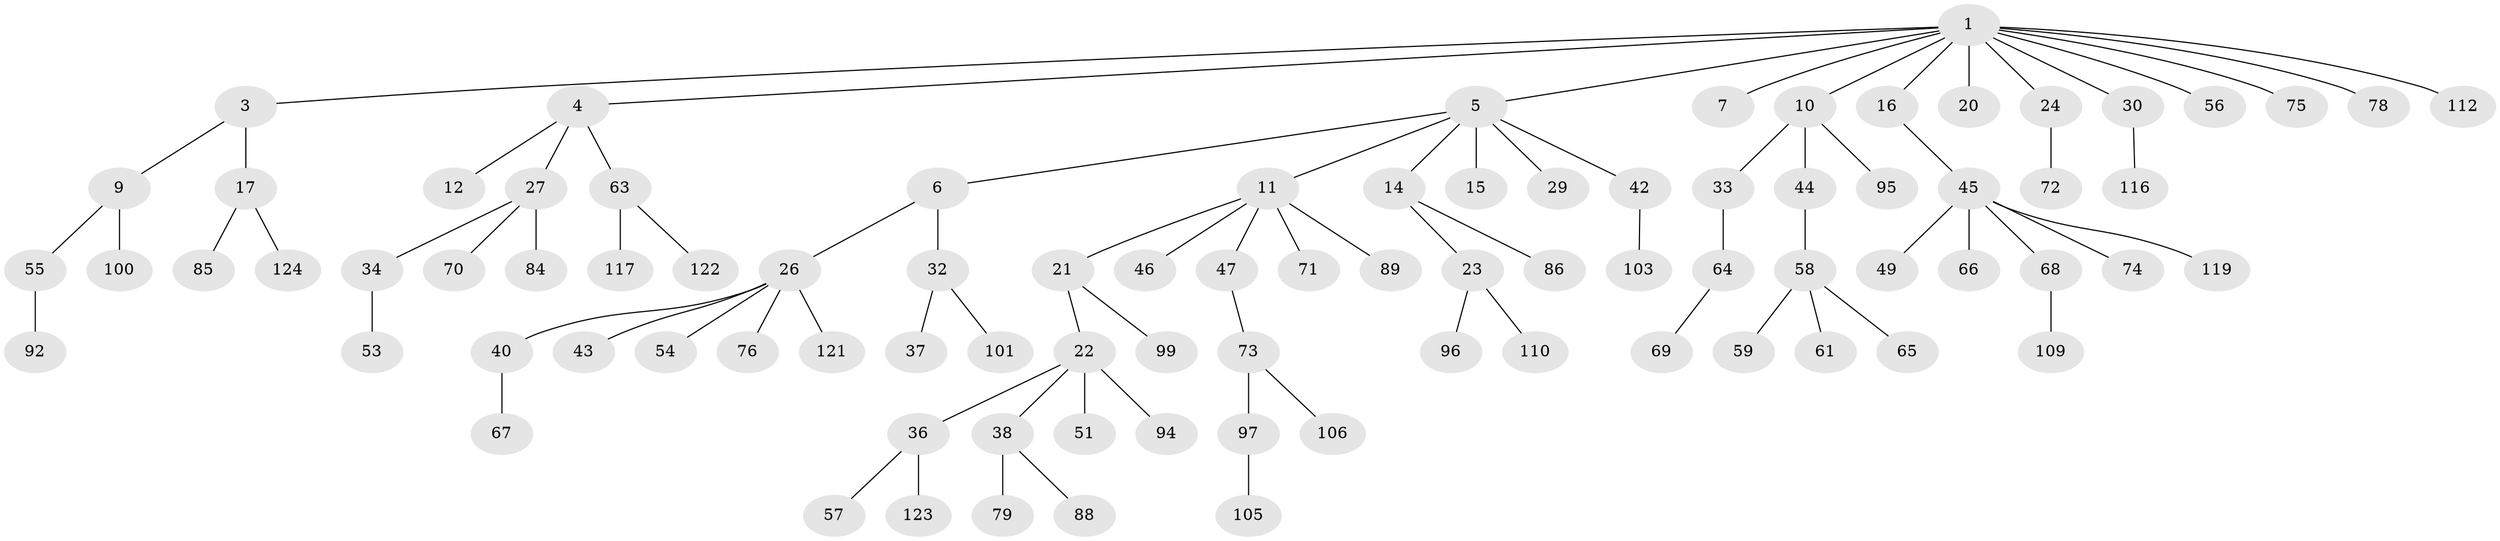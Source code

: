 // Generated by graph-tools (version 1.1) at 2025/52/02/27/25 19:52:11]
// undirected, 88 vertices, 87 edges
graph export_dot {
graph [start="1"]
  node [color=gray90,style=filled];
  1 [super="+2"];
  3 [super="+8"];
  4;
  5 [super="+108"];
  6 [super="+19"];
  7 [super="+102"];
  9 [super="+50"];
  10 [super="+115"];
  11 [super="+13"];
  12 [super="+31"];
  14 [super="+39"];
  15 [super="+18"];
  16;
  17 [super="+52"];
  20 [super="+35"];
  21 [super="+114"];
  22 [super="+25"];
  23 [super="+28"];
  24;
  26 [super="+41"];
  27 [super="+60"];
  29;
  30 [super="+62"];
  32 [super="+82"];
  33;
  34;
  36 [super="+81"];
  37;
  38 [super="+91"];
  40 [super="+87"];
  42 [super="+107"];
  43;
  44;
  45 [super="+48"];
  46;
  47;
  49;
  51;
  53;
  54 [super="+111"];
  55;
  56;
  57;
  58 [super="+113"];
  59;
  61;
  63 [super="+98"];
  64;
  65;
  66;
  67;
  68;
  69;
  70;
  71 [super="+77"];
  72 [super="+90"];
  73 [super="+83"];
  74;
  75;
  76 [super="+80"];
  78;
  79;
  84 [super="+93"];
  85;
  86;
  88;
  89;
  92 [super="+120"];
  94 [super="+104"];
  95;
  96;
  97;
  99;
  100;
  101;
  103;
  105;
  106;
  109;
  110;
  112;
  116;
  117 [super="+118"];
  119;
  121;
  122;
  123;
  124;
  1 -- 5;
  1 -- 24;
  1 -- 75;
  1 -- 78;
  1 -- 112;
  1 -- 3;
  1 -- 4;
  1 -- 7;
  1 -- 10;
  1 -- 16;
  1 -- 20;
  1 -- 56;
  1 -- 30;
  3 -- 9;
  3 -- 17;
  4 -- 12;
  4 -- 27;
  4 -- 63;
  5 -- 6;
  5 -- 11;
  5 -- 14;
  5 -- 15;
  5 -- 29;
  5 -- 42;
  6 -- 26;
  6 -- 32;
  9 -- 100;
  9 -- 55;
  10 -- 33;
  10 -- 44;
  10 -- 95;
  11 -- 21;
  11 -- 46;
  11 -- 89;
  11 -- 47;
  11 -- 71;
  14 -- 23;
  14 -- 86;
  16 -- 45;
  17 -- 85;
  17 -- 124;
  21 -- 22;
  21 -- 99;
  22 -- 51;
  22 -- 36;
  22 -- 38;
  22 -- 94;
  23 -- 96;
  23 -- 110;
  24 -- 72;
  26 -- 40;
  26 -- 43;
  26 -- 121;
  26 -- 76;
  26 -- 54;
  27 -- 34;
  27 -- 70;
  27 -- 84;
  30 -- 116;
  32 -- 37;
  32 -- 101;
  33 -- 64;
  34 -- 53;
  36 -- 57;
  36 -- 123;
  38 -- 79;
  38 -- 88;
  40 -- 67;
  42 -- 103;
  44 -- 58;
  45 -- 49;
  45 -- 68;
  45 -- 74;
  45 -- 119;
  45 -- 66;
  47 -- 73;
  55 -- 92;
  58 -- 59;
  58 -- 61;
  58 -- 65;
  63 -- 122;
  63 -- 117;
  64 -- 69;
  68 -- 109;
  73 -- 106;
  73 -- 97;
  97 -- 105;
}
